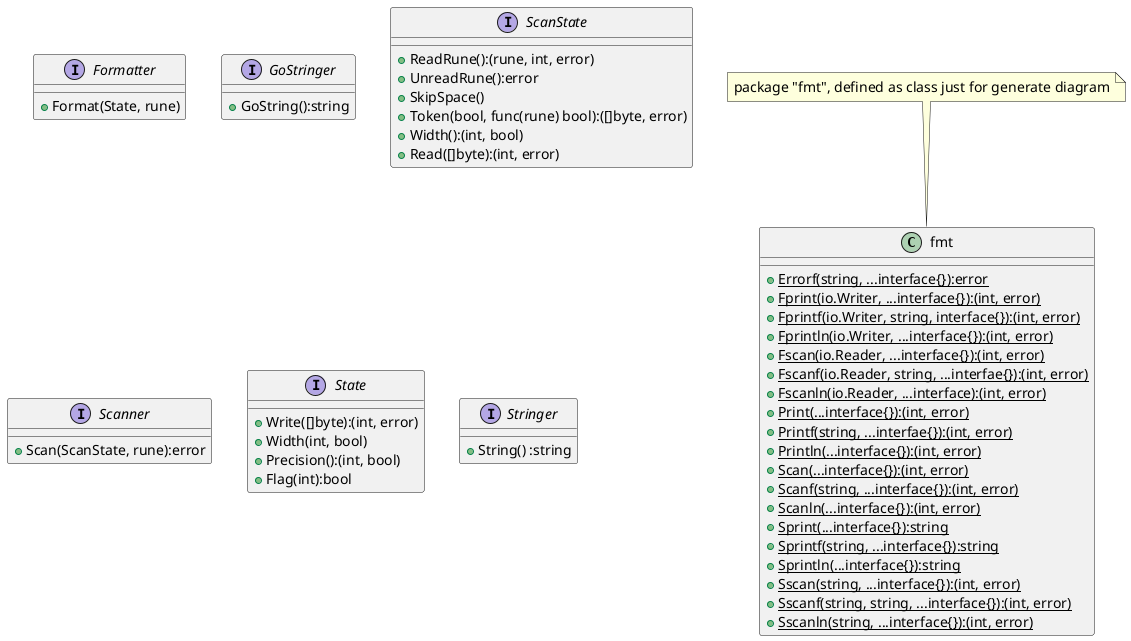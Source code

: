 @startuml
skinparam {
	defaultFontName Tohama
	defaultFontSize 14
}

class fmt {
	+{static} Errorf(string, ...interface{}):error
	+{static} Fprint(io.Writer, ...interface{}):(int, error)
	+{static} Fprintf(io.Writer, string, interface{}):(int, error)
	+{static} Fprintln(io.Writer, ...interface{}):(int, error)
	+{static} Fscan(io.Reader, ...interface{}):(int, error)
	+{static} Fscanf(io.Reader, string, ...interfae{}):(int, error)
	+{static} Fscanln(io.Reader, ...interface):(int, error)
	+{static} Print(...interface{}):(int, error)
	+{static} Printf(string, ...interfae{}):(int, error)
	+{static} Println(...interface{}):(int, error)
	+{static} Scan(...interface{}):(int, error)
	+{static} Scanf(string, ...interface{}):(int, error)
	+{static} Scanln(...interface{}):(int, error)
	+{static} Sprint(...interface{}):string
	+{static} Sprintf(string, ...interface{}):string
	+{static} Sprintln(...interface{}):string
	+{static} Sscan(string, ...interface{}):(int, error)
	+{static} Sscanf(string, string, ...interface{}):(int, error)
	+{static} Sscanln(string, ...interface{}):(int, error)
}

interface Formatter {
	+Format(State, rune)
}

interface GoStringer {
	+GoString():string
}

interface ScanState {
	+ReadRune():(rune, int, error)
	+UnreadRune():error
	+SkipSpace()
	+Token(bool, func(rune) bool):([]byte, error)
	+Width():(int, bool)
	+Read([]byte):(int, error)
}

interface Scanner {
	+Scan(ScanState, rune):error
}

interface State {
	+Write([]byte):(int, error)
	+Width(int, bool)
	+Precision():(int, bool)
	+Flag(int):bool
}

interface Stringer {
	+String() :string
}

note top of fmt: package "fmt", defined as class just for generate diagram

@enduml
